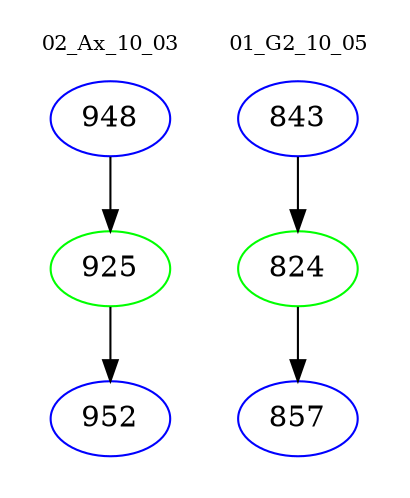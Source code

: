 digraph{
subgraph cluster_0 {
color = white
label = "02_Ax_10_03";
fontsize=10;
T0_948 [label="948", color="blue"]
T0_948 -> T0_925 [color="black"]
T0_925 [label="925", color="green"]
T0_925 -> T0_952 [color="black"]
T0_952 [label="952", color="blue"]
}
subgraph cluster_1 {
color = white
label = "01_G2_10_05";
fontsize=10;
T1_843 [label="843", color="blue"]
T1_843 -> T1_824 [color="black"]
T1_824 [label="824", color="green"]
T1_824 -> T1_857 [color="black"]
T1_857 [label="857", color="blue"]
}
}
